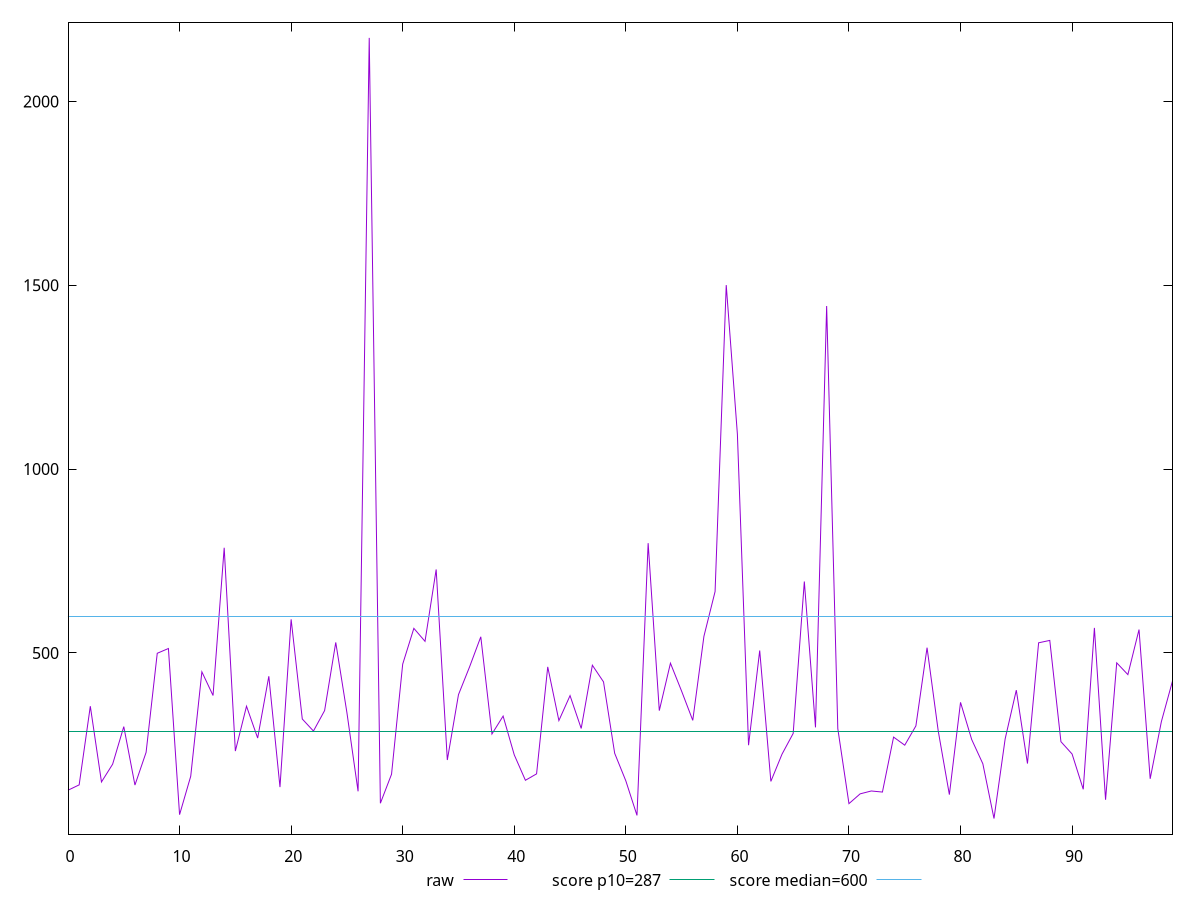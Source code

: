 reset

$raw <<EOF
0 126.5
1 141
2 354.9999999999998
3 149
4 197.25700000000052
5 299.5
6 140.5
7 229.46299999999974
8 499
9 512
10 60
11 164.5
12 448.5
13 384.16200000000003
14 785.9999999999995
15 233.00000000000023
16 355
17 268.394
18 436.5
19 135
20 591.3360000000002
21 320.2270000000001
22 287.5
23 343.0950000000005
24 528.5
25 337.5
26 123.49999999999977
27 2173.0319999999992
28 91
29 170
30 469.5
31 566.8160000000003
32 531.5
33 727
34 208.70500000000015
35 386.5
36 462.49999999999955
37 543.8685
38 279.5
39 328.15599999999995
40 222.63699999999994
41 153.5
42 171
43 462
44 315.9265000000005
45 383.818
46 294.5
47 466.5
48 421.2189999999998
49 227
50 152
51 58
52 798.5069999999996
53 343
54 472
55 395.9829999999997
56 316.5
57 545.1759999999997
58 666.9580000000003
59 1500.592500000001
60 1094.999999999999
61 248.94899999999961
62 506.5
63 150.5
64 224.5820000000001
65 281
66 694.2009999999984
67 297.5
68 1443.6524999999995
69 294
70 90
71 116.58900000000017
72 124.40899999999988
73 121.5
74 271.0000000000002
75 249
76 301.5
77 514.2440000000001
78 288.0000000000002
79 114.5
80 365.5
81 264.5
82 198.5
83 49.5
84 266
85 398.73400000000015
86 199.07600000000002
87 527.4999999999998
88 534
89 258.5
90 225
91 129
92 568
93 100.5
94 473
95 441
96 563.5
97 157.59000000000015
98 312.80650000000014
99 423.5
EOF

set key outside below
set xrange [0:99]
set yrange [7.029360000000011:2215.5026399999992]
set trange [7.029360000000011:2215.5026399999992]
set terminal svg size 640, 500 enhanced background rgb 'white'
set output "report_00013_2021-02-09T12-04-24.940Z/total-blocking-time/samples/pages+cached+noadtech+nomedia/raw/values.svg"

plot $raw title "raw" with line, \
     287 title "score p10=287", \
     600 title "score median=600"

reset
